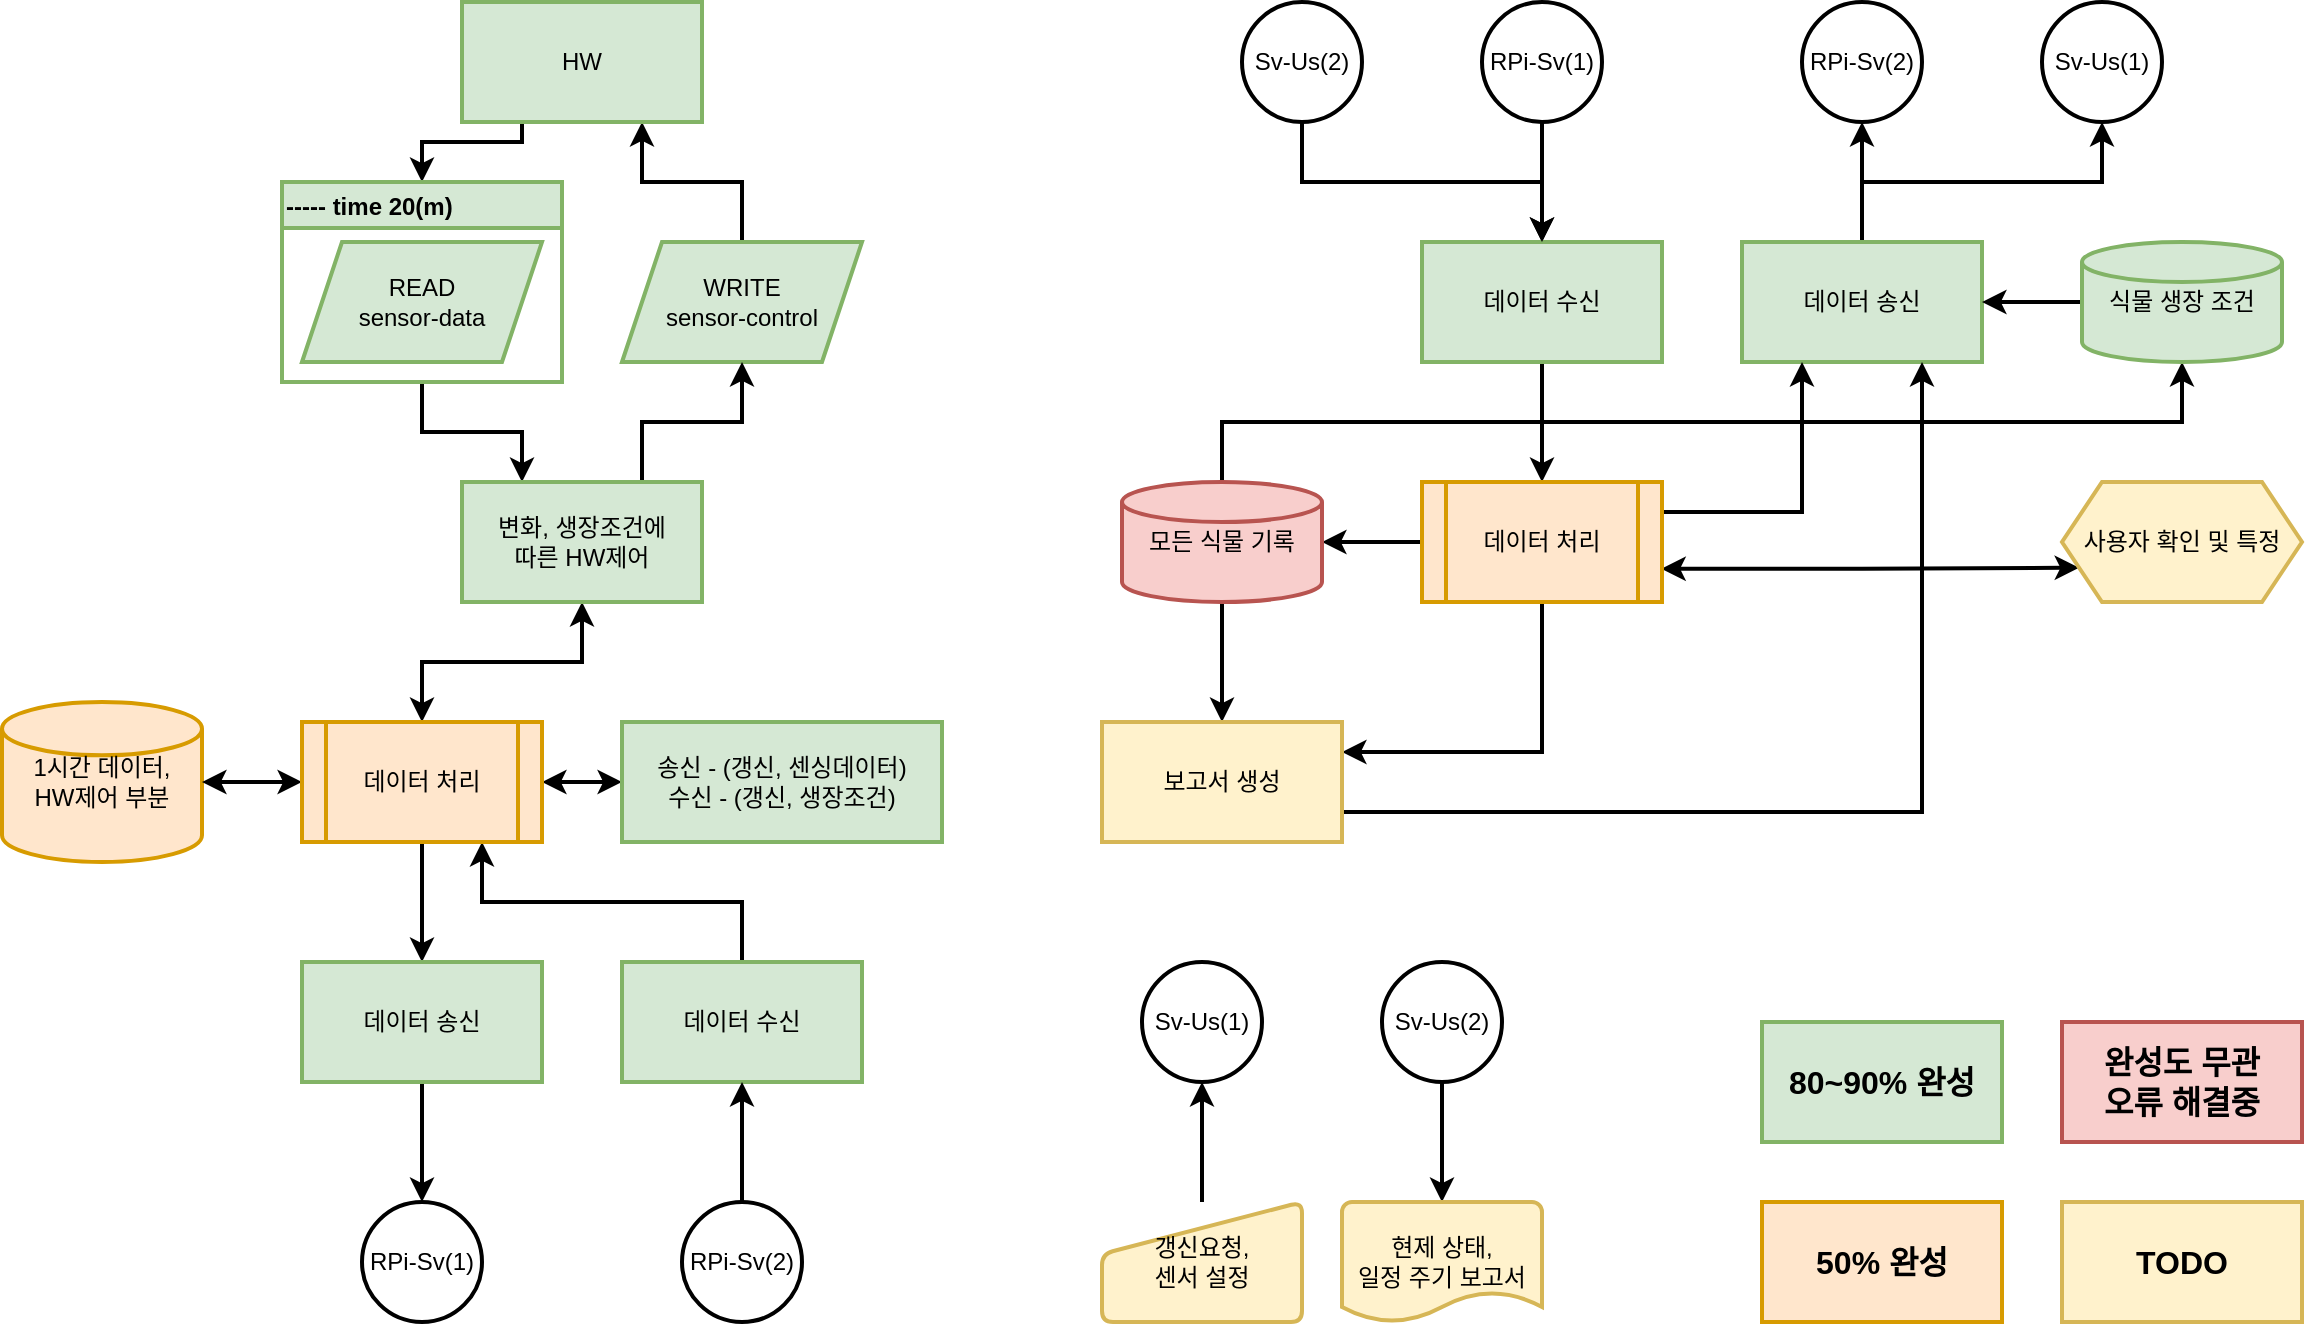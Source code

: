 <mxfile version="14.7.6" type="device"><diagram name="Page-1" id="9f46799a-70d6-7492-0946-bef42562c5a5"><mxGraphModel dx="1139" dy="2439" grid="1" gridSize="10" guides="1" tooltips="1" connect="1" arrows="1" fold="1" page="1" pageScale="1" pageWidth="1100" pageHeight="850" background="none" math="0" shadow="0"><root><mxCell id="0"/><mxCell id="1" parent="0"/><mxCell id="QKsdOYzpCwmb5lnAnML6-102" style="edgeStyle=orthogonalEdgeStyle;rounded=0;jumpStyle=none;orthogonalLoop=1;jettySize=auto;html=1;entryX=0.25;entryY=0;entryDx=0;entryDy=0;startArrow=none;startFill=0;endArrow=classic;endFill=1;startSize=6;endSize=6;strokeColor=#000000;strokeWidth=2;exitX=0.5;exitY=1;exitDx=0;exitDy=0;" parent="1" source="QKsdOYzpCwmb5lnAnML6-115" target="QKsdOYzpCwmb5lnAnML6-98" edge="1"><mxGeometry relative="1" as="geometry"><mxPoint x="700" y="-720" as="sourcePoint"/></mxGeometry></mxCell><mxCell id="QKsdOYzpCwmb5lnAnML6-93" value="READ&lt;br&gt;sensor-data" style="shape=parallelogram;perimeter=parallelogramPerimeter;whiteSpace=wrap;html=1;fixedSize=1;strokeWidth=2;verticalAlign=middle;fillColor=#d5e8d4;strokeColor=#82b366;" parent="1" vertex="1"><mxGeometry x="640" y="-790" width="120" height="60" as="geometry"/></mxCell><mxCell id="QKsdOYzpCwmb5lnAnML6-97" style="edgeStyle=orthogonalEdgeStyle;rounded=0;jumpStyle=none;orthogonalLoop=1;jettySize=auto;html=1;entryX=0.75;entryY=1;entryDx=0;entryDy=0;startArrow=none;startFill=0;endArrow=classic;endFill=1;startSize=6;endSize=6;strokeColor=#000000;strokeWidth=2;" parent="1" source="QKsdOYzpCwmb5lnAnML6-94" target="QKsdOYzpCwmb5lnAnML6-95" edge="1"><mxGeometry relative="1" as="geometry"/></mxCell><mxCell id="QKsdOYzpCwmb5lnAnML6-94" value="WRITE&lt;br&gt;sensor-control" style="shape=parallelogram;perimeter=parallelogramPerimeter;whiteSpace=wrap;html=1;fixedSize=1;strokeWidth=2;verticalAlign=middle;fillColor=#d5e8d4;strokeColor=#82b366;" parent="1" vertex="1"><mxGeometry x="800" y="-790" width="120" height="60" as="geometry"/></mxCell><mxCell id="QKsdOYzpCwmb5lnAnML6-119" style="edgeStyle=orthogonalEdgeStyle;rounded=0;jumpStyle=none;orthogonalLoop=1;jettySize=auto;html=1;exitX=0.25;exitY=1;exitDx=0;exitDy=0;entryX=0.5;entryY=0;entryDx=0;entryDy=0;startArrow=none;startFill=0;endArrow=classic;endFill=1;startSize=6;endSize=6;strokeColor=#000000;strokeWidth=2;" parent="1" source="QKsdOYzpCwmb5lnAnML6-95" target="QKsdOYzpCwmb5lnAnML6-115" edge="1"><mxGeometry relative="1" as="geometry"><Array as="points"><mxPoint x="750" y="-840"/><mxPoint x="700" y="-840"/></Array></mxGeometry></mxCell><mxCell id="QKsdOYzpCwmb5lnAnML6-95" value="HW" style="rounded=0;whiteSpace=wrap;html=1;strokeWidth=2;verticalAlign=middle;fillColor=#d5e8d4;strokeColor=#82b366;" parent="1" vertex="1"><mxGeometry x="720" y="-910" width="120" height="60" as="geometry"/></mxCell><mxCell id="QKsdOYzpCwmb5lnAnML6-103" style="edgeStyle=orthogonalEdgeStyle;rounded=0;jumpStyle=none;orthogonalLoop=1;jettySize=auto;html=1;exitX=0.75;exitY=0;exitDx=0;exitDy=0;entryX=0.5;entryY=1;entryDx=0;entryDy=0;startArrow=none;startFill=0;endArrow=classic;endFill=1;startSize=6;endSize=6;strokeColor=#000000;strokeWidth=2;" parent="1" source="QKsdOYzpCwmb5lnAnML6-98" target="QKsdOYzpCwmb5lnAnML6-94" edge="1"><mxGeometry relative="1" as="geometry"/></mxCell><mxCell id="QKsdOYzpCwmb5lnAnML6-109" style="edgeStyle=orthogonalEdgeStyle;rounded=0;jumpStyle=none;orthogonalLoop=1;jettySize=auto;html=1;exitX=0.5;exitY=1;exitDx=0;exitDy=0;entryX=0.5;entryY=0;entryDx=0;entryDy=0;startArrow=classic;startFill=1;endArrow=classic;endFill=1;startSize=6;endSize=6;strokeColor=#000000;strokeWidth=2;" parent="1" source="QKsdOYzpCwmb5lnAnML6-98" target="QKsdOYzpCwmb5lnAnML6-120" edge="1"><mxGeometry relative="1" as="geometry"><mxPoint x="700" y="-550" as="targetPoint"/></mxGeometry></mxCell><mxCell id="QKsdOYzpCwmb5lnAnML6-98" value="변화, 생장조건에&lt;br&gt;따른 HW제어" style="rounded=0;whiteSpace=wrap;html=1;strokeWidth=2;verticalAlign=middle;fillColor=#d5e8d4;strokeColor=#82b366;" parent="1" vertex="1"><mxGeometry x="720" y="-670" width="120" height="60" as="geometry"/></mxCell><mxCell id="QKsdOYzpCwmb5lnAnML6-105" value="1시간 데이터,&lt;br&gt;HW제어 부분" style="strokeWidth=2;html=1;shape=mxgraph.flowchart.database;whiteSpace=wrap;verticalAlign=middle;fillColor=#ffe6cc;strokeColor=#d79b00;" parent="1" vertex="1"><mxGeometry x="490" y="-560" width="100" height="80" as="geometry"/></mxCell><mxCell id="QKsdOYzpCwmb5lnAnML6-108" style="edgeStyle=orthogonalEdgeStyle;rounded=0;jumpStyle=none;orthogonalLoop=1;jettySize=auto;html=1;entryX=1;entryY=0.5;entryDx=0;entryDy=0;entryPerimeter=0;startArrow=classic;startFill=1;endArrow=classic;endFill=1;startSize=6;endSize=6;strokeColor=#000000;strokeWidth=2;exitX=0;exitY=0.5;exitDx=0;exitDy=0;" parent="1" source="QKsdOYzpCwmb5lnAnML6-120" target="QKsdOYzpCwmb5lnAnML6-105" edge="1"><mxGeometry relative="1" as="geometry"><mxPoint x="640" y="-520" as="sourcePoint"/></mxGeometry></mxCell><mxCell id="QKsdOYzpCwmb5lnAnML6-112" style="edgeStyle=orthogonalEdgeStyle;rounded=0;jumpStyle=none;orthogonalLoop=1;jettySize=auto;html=1;exitX=0.5;exitY=1;exitDx=0;exitDy=0;entryX=0.5;entryY=0;entryDx=0;entryDy=0;startArrow=none;startFill=0;endArrow=classic;endFill=1;startSize=6;endSize=6;strokeColor=#000000;strokeWidth=2;" parent="1" source="QKsdOYzpCwmb5lnAnML6-120" target="QKsdOYzpCwmb5lnAnML6-110" edge="1"><mxGeometry relative="1" as="geometry"><mxPoint x="700" y="-490" as="sourcePoint"/></mxGeometry></mxCell><mxCell id="QKsdOYzpCwmb5lnAnML6-130" style="edgeStyle=orthogonalEdgeStyle;rounded=0;jumpStyle=none;orthogonalLoop=1;jettySize=auto;html=1;entryX=0.5;entryY=0;entryDx=0;entryDy=0;startArrow=none;startFill=0;endArrow=classic;endFill=1;startSize=6;endSize=6;strokeColor=#000000;strokeWidth=2;" parent="1" source="QKsdOYzpCwmb5lnAnML6-110" target="QKsdOYzpCwmb5lnAnML6-127" edge="1"><mxGeometry relative="1" as="geometry"/></mxCell><mxCell id="QKsdOYzpCwmb5lnAnML6-110" value="데이터 송신" style="rounded=0;whiteSpace=wrap;html=1;strokeWidth=2;verticalAlign=middle;fillColor=#d5e8d4;strokeColor=#82b366;" parent="1" vertex="1"><mxGeometry x="640" y="-430" width="120" height="60" as="geometry"/></mxCell><mxCell id="QKsdOYzpCwmb5lnAnML6-114" style="edgeStyle=orthogonalEdgeStyle;rounded=0;jumpStyle=none;orthogonalLoop=1;jettySize=auto;html=1;entryX=0.75;entryY=1;entryDx=0;entryDy=0;startArrow=none;startFill=0;endArrow=classic;endFill=1;startSize=6;endSize=6;strokeColor=#000000;strokeWidth=2;exitX=0.5;exitY=0;exitDx=0;exitDy=0;" parent="1" source="QKsdOYzpCwmb5lnAnML6-111" target="QKsdOYzpCwmb5lnAnML6-120" edge="1"><mxGeometry relative="1" as="geometry"><mxPoint x="730" y="-490" as="targetPoint"/></mxGeometry></mxCell><mxCell id="QKsdOYzpCwmb5lnAnML6-111" value="데이터 수신" style="rounded=0;whiteSpace=wrap;html=1;strokeWidth=2;verticalAlign=middle;fillColor=#d5e8d4;strokeColor=#82b366;" parent="1" vertex="1"><mxGeometry x="800" y="-430" width="120" height="60" as="geometry"/></mxCell><mxCell id="QKsdOYzpCwmb5lnAnML6-115" value="----- time 20(m)" style="swimlane;strokeWidth=2;verticalAlign=middle;align=left;fillColor=#d5e8d4;strokeColor=#82b366;" parent="1" vertex="1"><mxGeometry x="630" y="-820" width="140" height="100" as="geometry"/></mxCell><mxCell id="QKsdOYzpCwmb5lnAnML6-124" style="edgeStyle=orthogonalEdgeStyle;rounded=0;jumpStyle=none;orthogonalLoop=1;jettySize=auto;html=1;exitX=1;exitY=0.5;exitDx=0;exitDy=0;entryX=0;entryY=0.5;entryDx=0;entryDy=0;startArrow=classic;startFill=1;endArrow=classic;endFill=1;startSize=6;endSize=6;strokeColor=#000000;strokeWidth=2;" parent="1" source="QKsdOYzpCwmb5lnAnML6-120" target="QKsdOYzpCwmb5lnAnML6-123" edge="1"><mxGeometry relative="1" as="geometry"/></mxCell><mxCell id="QKsdOYzpCwmb5lnAnML6-120" value="데이터 처리" style="shape=process;whiteSpace=wrap;html=1;backgroundOutline=1;strokeWidth=2;align=center;verticalAlign=middle;fillColor=#ffe6cc;strokeColor=#d79b00;" parent="1" vertex="1"><mxGeometry x="640" y="-550" width="120" height="60" as="geometry"/></mxCell><mxCell id="QKsdOYzpCwmb5lnAnML6-123" value="송신 - (갱신, 센싱데이터)&lt;br&gt;수신 - (갱신, 생장조건)" style="rounded=0;whiteSpace=wrap;html=1;strokeWidth=2;align=center;verticalAlign=middle;fillColor=#d5e8d4;strokeColor=#82b366;" parent="1" vertex="1"><mxGeometry x="800" y="-550" width="160" height="60" as="geometry"/></mxCell><mxCell id="QKsdOYzpCwmb5lnAnML6-127" value="RPi-Sv(1)" style="ellipse;whiteSpace=wrap;html=1;aspect=fixed;strokeWidth=2;align=center;verticalAlign=middle;" parent="1" vertex="1"><mxGeometry x="670" y="-310" width="60" height="60" as="geometry"/></mxCell><mxCell id="QKsdOYzpCwmb5lnAnML6-129" style="edgeStyle=orthogonalEdgeStyle;rounded=0;jumpStyle=none;orthogonalLoop=1;jettySize=auto;html=1;entryX=0.5;entryY=1;entryDx=0;entryDy=0;startArrow=none;startFill=0;endArrow=classic;endFill=1;startSize=6;endSize=6;strokeColor=#000000;strokeWidth=2;" parent="1" source="QKsdOYzpCwmb5lnAnML6-128" target="QKsdOYzpCwmb5lnAnML6-111" edge="1"><mxGeometry relative="1" as="geometry"/></mxCell><mxCell id="QKsdOYzpCwmb5lnAnML6-128" value="RPi-Sv(2)" style="ellipse;whiteSpace=wrap;html=1;aspect=fixed;strokeWidth=2;align=center;verticalAlign=middle;" parent="1" vertex="1"><mxGeometry x="830" y="-310" width="60" height="60" as="geometry"/></mxCell><mxCell id="QKsdOYzpCwmb5lnAnML6-137" style="edgeStyle=orthogonalEdgeStyle;rounded=0;jumpStyle=none;orthogonalLoop=1;jettySize=auto;html=1;entryX=0.5;entryY=0;entryDx=0;entryDy=0;startArrow=none;startFill=0;endArrow=classic;endFill=1;startSize=6;endSize=6;strokeColor=#000000;strokeWidth=2;" parent="1" source="QKsdOYzpCwmb5lnAnML6-131" target="QKsdOYzpCwmb5lnAnML6-134" edge="1"><mxGeometry relative="1" as="geometry"/></mxCell><mxCell id="QKsdOYzpCwmb5lnAnML6-131" value="RPi-Sv(1)" style="ellipse;whiteSpace=wrap;html=1;aspect=fixed;strokeWidth=2;align=center;verticalAlign=middle;" parent="1" vertex="1"><mxGeometry x="1230" y="-910" width="60" height="60" as="geometry"/></mxCell><mxCell id="QKsdOYzpCwmb5lnAnML6-132" value="RPi-Sv(2)" style="ellipse;whiteSpace=wrap;html=1;aspect=fixed;strokeWidth=2;align=center;verticalAlign=middle;" parent="1" vertex="1"><mxGeometry x="1390" y="-910" width="60" height="60" as="geometry"/></mxCell><mxCell id="QKsdOYzpCwmb5lnAnML6-136" style="edgeStyle=orthogonalEdgeStyle;rounded=0;jumpStyle=none;orthogonalLoop=1;jettySize=auto;html=1;exitX=0.5;exitY=0;exitDx=0;exitDy=0;entryX=0.5;entryY=1;entryDx=0;entryDy=0;startArrow=none;startFill=0;endArrow=classic;endFill=1;startSize=6;endSize=6;strokeColor=#000000;strokeWidth=2;" parent="1" source="QKsdOYzpCwmb5lnAnML6-133" target="QKsdOYzpCwmb5lnAnML6-132" edge="1"><mxGeometry relative="1" as="geometry"/></mxCell><mxCell id="QKsdOYzpCwmb5lnAnML6-149" style="edgeStyle=orthogonalEdgeStyle;rounded=0;jumpStyle=none;orthogonalLoop=1;jettySize=auto;html=1;entryX=0.5;entryY=1;entryDx=0;entryDy=0;startArrow=none;startFill=0;endArrow=classic;endFill=1;startSize=6;endSize=6;strokeColor=#000000;strokeWidth=2;exitX=0.5;exitY=0;exitDx=0;exitDy=0;exitPerimeter=0;" parent="1" source="QKsdOYzpCwmb5lnAnML6-133" target="QKsdOYzpCwmb5lnAnML6-148" edge="1"><mxGeometry relative="1" as="geometry"/></mxCell><mxCell id="QKsdOYzpCwmb5lnAnML6-133" value="데이터 송신" style="rounded=0;whiteSpace=wrap;html=1;strokeWidth=2;verticalAlign=middle;fillColor=#d5e8d4;strokeColor=#82b366;" parent="1" vertex="1"><mxGeometry x="1360" y="-790" width="120" height="60" as="geometry"/></mxCell><mxCell id="QKsdOYzpCwmb5lnAnML6-142" style="edgeStyle=orthogonalEdgeStyle;rounded=0;jumpStyle=none;orthogonalLoop=1;jettySize=auto;html=1;entryX=0.5;entryY=0;entryDx=0;entryDy=0;startArrow=none;startFill=0;endArrow=classic;endFill=1;startSize=6;endSize=6;strokeColor=#000000;strokeWidth=2;" parent="1" source="QKsdOYzpCwmb5lnAnML6-134" target="QKsdOYzpCwmb5lnAnML6-138" edge="1"><mxGeometry relative="1" as="geometry"/></mxCell><mxCell id="QKsdOYzpCwmb5lnAnML6-134" value="데이터 수신" style="rounded=0;whiteSpace=wrap;html=1;strokeWidth=2;verticalAlign=middle;fillColor=#d5e8d4;strokeColor=#82b366;" parent="1" vertex="1"><mxGeometry x="1200" y="-790" width="120" height="60" as="geometry"/></mxCell><mxCell id="QKsdOYzpCwmb5lnAnML6-141" style="edgeStyle=orthogonalEdgeStyle;rounded=0;jumpStyle=none;orthogonalLoop=1;jettySize=auto;html=1;exitX=0;exitY=0.5;exitDx=0;exitDy=0;entryX=1;entryY=0.5;entryDx=0;entryDy=0;entryPerimeter=0;startArrow=none;startFill=0;endArrow=classic;endFill=1;startSize=6;endSize=6;strokeColor=#000000;strokeWidth=2;" parent="1" source="QKsdOYzpCwmb5lnAnML6-138" target="QKsdOYzpCwmb5lnAnML6-139" edge="1"><mxGeometry relative="1" as="geometry"/></mxCell><mxCell id="QKsdOYzpCwmb5lnAnML6-154" style="edgeStyle=orthogonalEdgeStyle;rounded=0;jumpStyle=none;orthogonalLoop=1;jettySize=auto;html=1;exitX=0.5;exitY=1;exitDx=0;exitDy=0;entryX=1;entryY=0.25;entryDx=0;entryDy=0;startArrow=none;startFill=0;endArrow=classic;endFill=1;startSize=6;endSize=6;strokeColor=#000000;strokeWidth=2;" parent="1" source="QKsdOYzpCwmb5lnAnML6-138" target="QKsdOYzpCwmb5lnAnML6-143" edge="1"><mxGeometry relative="1" as="geometry"/></mxCell><mxCell id="QKsdOYzpCwmb5lnAnML6-160" style="edgeStyle=orthogonalEdgeStyle;rounded=0;jumpStyle=none;orthogonalLoop=1;jettySize=auto;html=1;entryX=0;entryY=0.75;entryDx=0;entryDy=0;startArrow=classic;startFill=1;endArrow=classic;endFill=1;startSize=6;endSize=6;strokeColor=#000000;strokeWidth=2;exitX=0.997;exitY=0.723;exitDx=0;exitDy=0;exitPerimeter=0;" parent="1" source="QKsdOYzpCwmb5lnAnML6-138" target="QKsdOYzpCwmb5lnAnML6-162" edge="1"><mxGeometry relative="1" as="geometry"><mxPoint x="1520" y="-625" as="targetPoint"/><Array as="points"/></mxGeometry></mxCell><mxCell id="QKsdOYzpCwmb5lnAnML6-161" style="edgeStyle=orthogonalEdgeStyle;rounded=0;jumpStyle=none;orthogonalLoop=1;jettySize=auto;html=1;exitX=1;exitY=0.25;exitDx=0;exitDy=0;entryX=0.25;entryY=1;entryDx=0;entryDy=0;startArrow=none;startFill=0;endArrow=classic;endFill=1;startSize=6;endSize=6;strokeColor=#000000;strokeWidth=2;" parent="1" source="QKsdOYzpCwmb5lnAnML6-138" target="QKsdOYzpCwmb5lnAnML6-133" edge="1"><mxGeometry relative="1" as="geometry"/></mxCell><mxCell id="QKsdOYzpCwmb5lnAnML6-138" value="데이터 처리" style="shape=process;whiteSpace=wrap;html=1;backgroundOutline=1;strokeWidth=2;align=center;verticalAlign=middle;fillColor=#ffe6cc;strokeColor=#d79b00;" parent="1" vertex="1"><mxGeometry x="1200" y="-670" width="120" height="60" as="geometry"/></mxCell><mxCell id="QKsdOYzpCwmb5lnAnML6-156" style="edgeStyle=orthogonalEdgeStyle;rounded=0;jumpStyle=none;orthogonalLoop=1;jettySize=auto;html=1;exitX=0.5;exitY=1;exitDx=0;exitDy=0;exitPerimeter=0;entryX=0.5;entryY=0;entryDx=0;entryDy=0;startArrow=none;startFill=0;endArrow=classic;endFill=1;startSize=6;endSize=6;strokeColor=#000000;strokeWidth=2;" parent="1" source="QKsdOYzpCwmb5lnAnML6-139" target="QKsdOYzpCwmb5lnAnML6-143" edge="1"><mxGeometry relative="1" as="geometry"/></mxCell><mxCell id="QKsdOYzpCwmb5lnAnML6-158" style="edgeStyle=orthogonalEdgeStyle;rounded=0;jumpStyle=none;orthogonalLoop=1;jettySize=auto;html=1;entryX=0.5;entryY=1;entryDx=0;entryDy=0;entryPerimeter=0;startArrow=none;startFill=0;endArrow=classic;endFill=1;startSize=6;endSize=6;strokeColor=#000000;strokeWidth=2;exitX=0.5;exitY=0;exitDx=0;exitDy=0;exitPerimeter=0;" parent="1" source="QKsdOYzpCwmb5lnAnML6-139" target="QKsdOYzpCwmb5lnAnML6-145" edge="1"><mxGeometry relative="1" as="geometry"/></mxCell><mxCell id="QKsdOYzpCwmb5lnAnML6-139" value="모든 식물 기록" style="strokeWidth=2;html=1;shape=mxgraph.flowchart.database;whiteSpace=wrap;verticalAlign=middle;fillColor=#f8cecc;strokeColor=#b85450;" parent="1" vertex="1"><mxGeometry x="1050" y="-670" width="100" height="60" as="geometry"/></mxCell><mxCell id="QKsdOYzpCwmb5lnAnML6-157" style="edgeStyle=orthogonalEdgeStyle;rounded=0;jumpStyle=none;orthogonalLoop=1;jettySize=auto;html=1;exitX=1;exitY=0.75;exitDx=0;exitDy=0;startArrow=none;startFill=0;endArrow=classic;endFill=1;startSize=6;endSize=6;strokeColor=#000000;strokeWidth=2;entryX=0.75;entryY=1;entryDx=0;entryDy=0;" parent="1" source="QKsdOYzpCwmb5lnAnML6-143" target="QKsdOYzpCwmb5lnAnML6-133" edge="1"><mxGeometry relative="1" as="geometry"><mxPoint x="1400" y="-727" as="targetPoint"/></mxGeometry></mxCell><mxCell id="QKsdOYzpCwmb5lnAnML6-143" value="보고서 생성" style="rounded=0;whiteSpace=wrap;html=1;strokeWidth=2;align=center;verticalAlign=middle;fillColor=#fff2cc;strokeColor=#d6b656;" parent="1" vertex="1"><mxGeometry x="1040" y="-550" width="120" height="60" as="geometry"/></mxCell><mxCell id="QKsdOYzpCwmb5lnAnML6-147" style="edgeStyle=orthogonalEdgeStyle;rounded=0;jumpStyle=none;orthogonalLoop=1;jettySize=auto;html=1;entryX=1;entryY=0.5;entryDx=0;entryDy=0;startArrow=none;startFill=0;endArrow=classic;endFill=1;startSize=6;endSize=6;strokeColor=#000000;strokeWidth=2;" parent="1" source="QKsdOYzpCwmb5lnAnML6-145" target="QKsdOYzpCwmb5lnAnML6-133" edge="1"><mxGeometry relative="1" as="geometry"/></mxCell><mxCell id="QKsdOYzpCwmb5lnAnML6-145" value="식물 생장 조건" style="strokeWidth=2;html=1;shape=mxgraph.flowchart.database;whiteSpace=wrap;verticalAlign=middle;fillColor=#d5e8d4;strokeColor=#82b366;" parent="1" vertex="1"><mxGeometry x="1530" y="-790" width="100" height="60" as="geometry"/></mxCell><mxCell id="QKsdOYzpCwmb5lnAnML6-148" value="Sv-Us(1)" style="ellipse;whiteSpace=wrap;html=1;aspect=fixed;strokeWidth=2;align=center;verticalAlign=middle;" parent="1" vertex="1"><mxGeometry x="1510" y="-910" width="60" height="60" as="geometry"/></mxCell><mxCell id="QKsdOYzpCwmb5lnAnML6-151" style="edgeStyle=orthogonalEdgeStyle;rounded=0;jumpStyle=none;orthogonalLoop=1;jettySize=auto;html=1;entryX=0.5;entryY=0;entryDx=0;entryDy=0;startArrow=none;startFill=0;endArrow=classic;endFill=1;startSize=6;endSize=6;strokeColor=#000000;strokeWidth=2;" parent="1" source="QKsdOYzpCwmb5lnAnML6-150" target="QKsdOYzpCwmb5lnAnML6-134" edge="1"><mxGeometry relative="1" as="geometry"><Array as="points"><mxPoint x="1140" y="-820"/><mxPoint x="1260" y="-820"/></Array></mxGeometry></mxCell><mxCell id="QKsdOYzpCwmb5lnAnML6-150" value="Sv-Us(2)" style="ellipse;whiteSpace=wrap;html=1;aspect=fixed;strokeWidth=2;align=center;verticalAlign=middle;" parent="1" vertex="1"><mxGeometry x="1110" y="-910" width="60" height="60" as="geometry"/></mxCell><mxCell id="QKsdOYzpCwmb5lnAnML6-162" value="사용자 확인 및 특정" style="shape=hexagon;perimeter=hexagonPerimeter2;whiteSpace=wrap;html=1;fixedSize=1;strokeWidth=2;align=center;verticalAlign=middle;fillColor=#fff2cc;strokeColor=#d6b656;" parent="1" vertex="1"><mxGeometry x="1520" y="-670" width="120" height="60" as="geometry"/></mxCell><mxCell id="QKsdOYzpCwmb5lnAnML6-163" value="Sv-Us(1)" style="ellipse;whiteSpace=wrap;html=1;aspect=fixed;strokeWidth=2;align=center;verticalAlign=middle;" parent="1" vertex="1"><mxGeometry x="1060" y="-430" width="60" height="60" as="geometry"/></mxCell><mxCell id="QKsdOYzpCwmb5lnAnML6-168" style="edgeStyle=orthogonalEdgeStyle;rounded=0;jumpStyle=none;orthogonalLoop=1;jettySize=auto;html=1;entryX=0.5;entryY=0;entryDx=0;entryDy=0;entryPerimeter=0;startArrow=none;startFill=0;endArrow=classic;endFill=1;startSize=6;endSize=6;strokeColor=#000000;strokeWidth=2;" parent="1" source="QKsdOYzpCwmb5lnAnML6-164" target="QKsdOYzpCwmb5lnAnML6-166" edge="1"><mxGeometry relative="1" as="geometry"/></mxCell><mxCell id="QKsdOYzpCwmb5lnAnML6-164" value="Sv-Us(2)" style="ellipse;whiteSpace=wrap;html=1;aspect=fixed;strokeWidth=2;align=center;verticalAlign=middle;" parent="1" vertex="1"><mxGeometry x="1180" y="-430" width="60" height="60" as="geometry"/></mxCell><mxCell id="QKsdOYzpCwmb5lnAnML6-169" style="edgeStyle=orthogonalEdgeStyle;rounded=0;jumpStyle=none;orthogonalLoop=1;jettySize=auto;html=1;entryX=0.5;entryY=1;entryDx=0;entryDy=0;startArrow=none;startFill=0;endArrow=classic;endFill=1;startSize=6;endSize=6;strokeColor=#000000;strokeWidth=2;" parent="1" source="QKsdOYzpCwmb5lnAnML6-165" target="QKsdOYzpCwmb5lnAnML6-163" edge="1"><mxGeometry relative="1" as="geometry"/></mxCell><mxCell id="QKsdOYzpCwmb5lnAnML6-165" value="갱신요청,&lt;br&gt;센서 설정" style="html=1;strokeWidth=2;shape=manualInput;whiteSpace=wrap;rounded=1;size=26;arcSize=11;align=center;verticalAlign=middle;fillColor=#fff2cc;strokeColor=#d6b656;" parent="1" vertex="1"><mxGeometry x="1040" y="-310" width="100" height="60" as="geometry"/></mxCell><mxCell id="QKsdOYzpCwmb5lnAnML6-166" value="현제 상태,&lt;br&gt;일정 주기 보고서" style="strokeWidth=2;html=1;shape=mxgraph.flowchart.document2;whiteSpace=wrap;size=0.25;align=center;verticalAlign=middle;fillColor=#fff2cc;strokeColor=#d6b656;" parent="1" vertex="1"><mxGeometry x="1160" y="-310" width="100" height="60" as="geometry"/></mxCell><mxCell id="mENv40qrwWKW-lZ1QnVs-1" value="&lt;b&gt;&lt;font style=&quot;font-size: 16px&quot;&gt;80~90% 완성&lt;/font&gt;&lt;/b&gt;" style="rounded=0;whiteSpace=wrap;html=1;strokeWidth=2;verticalAlign=middle;fillColor=#d5e8d4;strokeColor=#82b366;" parent="1" vertex="1"><mxGeometry x="1370" y="-400" width="120" height="60" as="geometry"/></mxCell><mxCell id="mENv40qrwWKW-lZ1QnVs-2" value="&lt;b&gt;&lt;font style=&quot;font-size: 16px&quot;&gt;50% 완성&lt;/font&gt;&lt;/b&gt;" style="rounded=0;whiteSpace=wrap;html=1;strokeWidth=2;align=center;verticalAlign=middle;fillColor=#ffe6cc;strokeColor=#d79b00;" parent="1" vertex="1"><mxGeometry x="1370" y="-310" width="120" height="60" as="geometry"/></mxCell><mxCell id="mENv40qrwWKW-lZ1QnVs-3" value="&lt;b style=&quot;font-size: 16px&quot;&gt;완성도 무관&lt;br&gt;오류 해결중&lt;br&gt;&lt;/b&gt;" style="rounded=0;whiteSpace=wrap;html=1;strokeWidth=2;align=center;verticalAlign=middle;fillColor=#f8cecc;strokeColor=#b85450;" parent="1" vertex="1"><mxGeometry x="1520" y="-400" width="120" height="60" as="geometry"/></mxCell><mxCell id="mENv40qrwWKW-lZ1QnVs-4" value="&lt;b&gt;&lt;font style=&quot;font-size: 16px&quot;&gt;TODO&lt;/font&gt;&lt;/b&gt;" style="rounded=0;whiteSpace=wrap;html=1;strokeWidth=2;align=center;verticalAlign=middle;fillColor=#fff2cc;strokeColor=#d6b656;" parent="1" vertex="1"><mxGeometry x="1520" y="-310" width="120" height="60" as="geometry"/></mxCell></root></mxGraphModel></diagram></mxfile>
